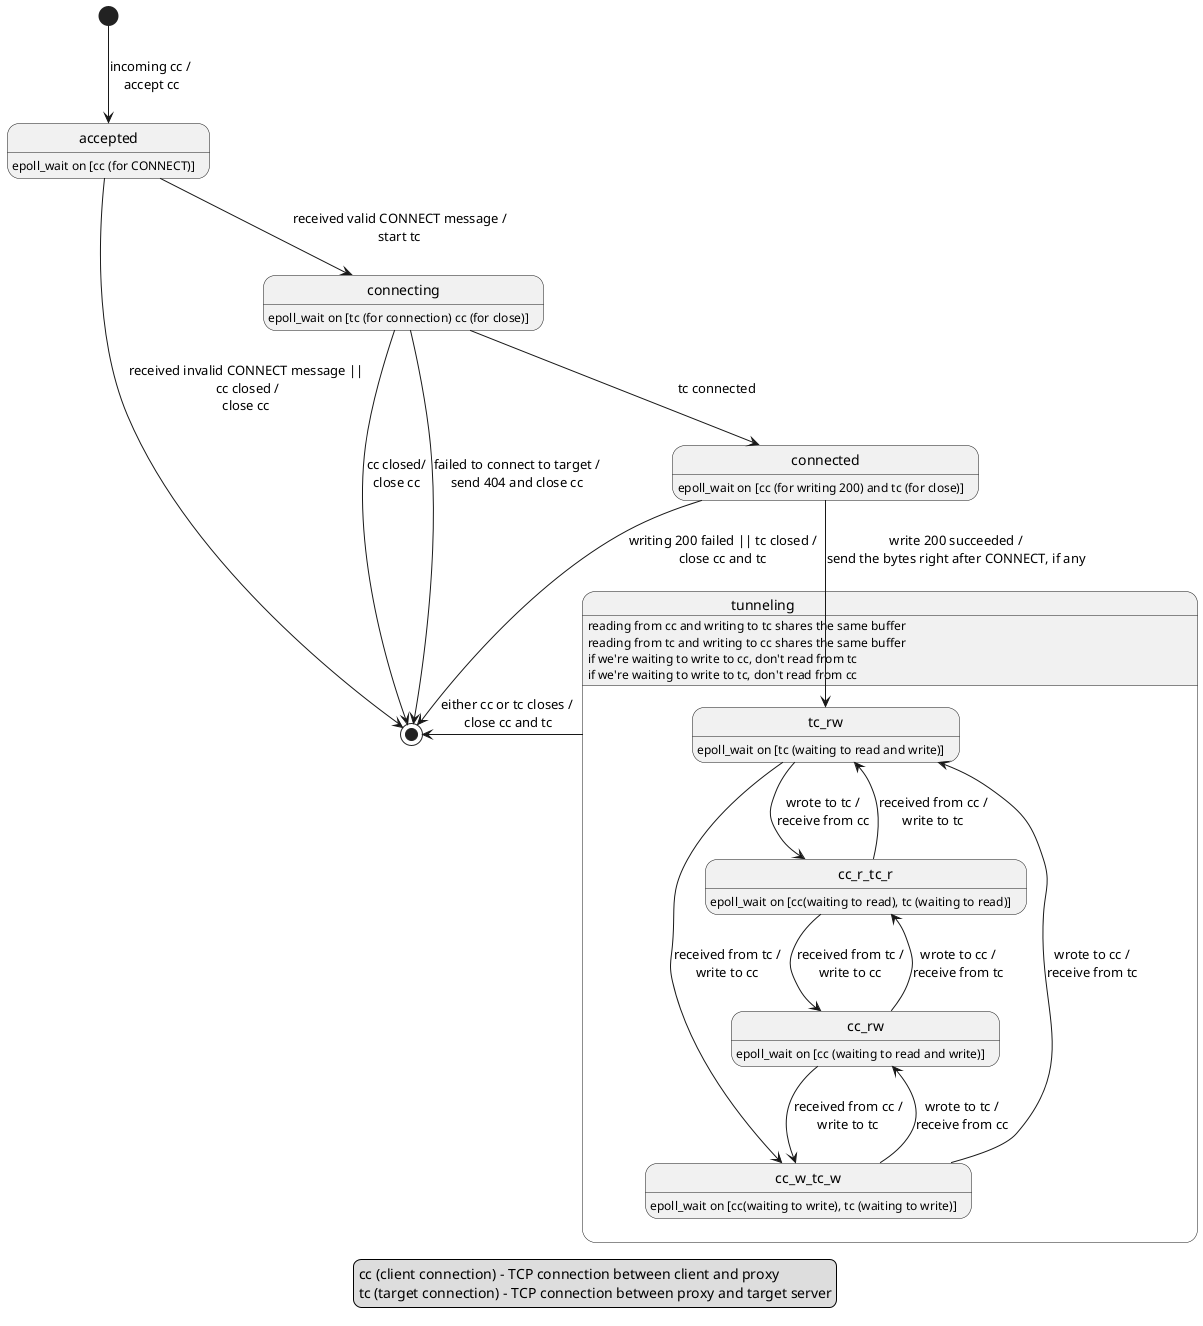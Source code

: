 @startuml

legend
cc (client connection) - TCP connection between client and proxy
tc (target connection) - TCP connection between proxy and target server
end legend

[*] --> accepted : incoming cc /\n accept cc

accepted : epoll_wait on [cc (for CONNECT)]

accepted --> connecting : received valid CONNECT message /\nstart tc
accepted --> [*] : received invalid CONNECT message ||\n cc closed /\nclose cc

connecting : epoll_wait on [tc (for connection) cc (for close)]

connecting --> [*] : cc closed/\nclose cc
connecting --> [*] : failed to connect to target /\nsend 404 and close cc

connecting --> connected : tc connected

connected : epoll_wait on [cc (for writing 200) and tc (for close)]

connected --> [*] : writing 200 failed || tc closed /\nclose cc and tc

state tunneling {

    tunneling : reading from cc and writing to tc shares the same buffer
    tunneling : reading from tc and writing to cc shares the same buffer
    tunneling : if we're waiting to write to cc, don't read from tc
    tunneling : if we're waiting to write to tc, don't read from cc

    tc_rw : epoll_wait on [tc (waiting to read and write)]
    cc_r_tc_r : epoll_wait on [cc(waiting to read), tc (waiting to read)]
    cc_w_tc_w : epoll_wait on [cc(waiting to write), tc (waiting to write)]
    cc_rw : epoll_wait on [cc (waiting to read and write)]

    tc_rw --> cc_r_tc_r : wrote to tc /\nreceive from cc
    tc_rw --> cc_w_tc_w : received from tc /\nwrite to cc

    cc_r_tc_r --> tc_rw : received from cc /\nwrite to tc
    cc_r_tc_r --> cc_rw : received from tc /\nwrite to cc

    cc_w_tc_w --> tc_rw : wrote to cc /\nreceive from tc
    cc_w_tc_w --> cc_rw : wrote to tc /\nreceive from cc

    cc_rw --> cc_r_tc_r: wrote to cc /\nreceive from tc
    cc_rw --> cc_w_tc_w: received from cc /\nwrite to tc
}

connected --> tc_rw : write 200 succeeded /\nsend the bytes right after CONNECT, if any

tunneling -> [*] : either cc or tc closes /\n close cc and tc

@enduml
